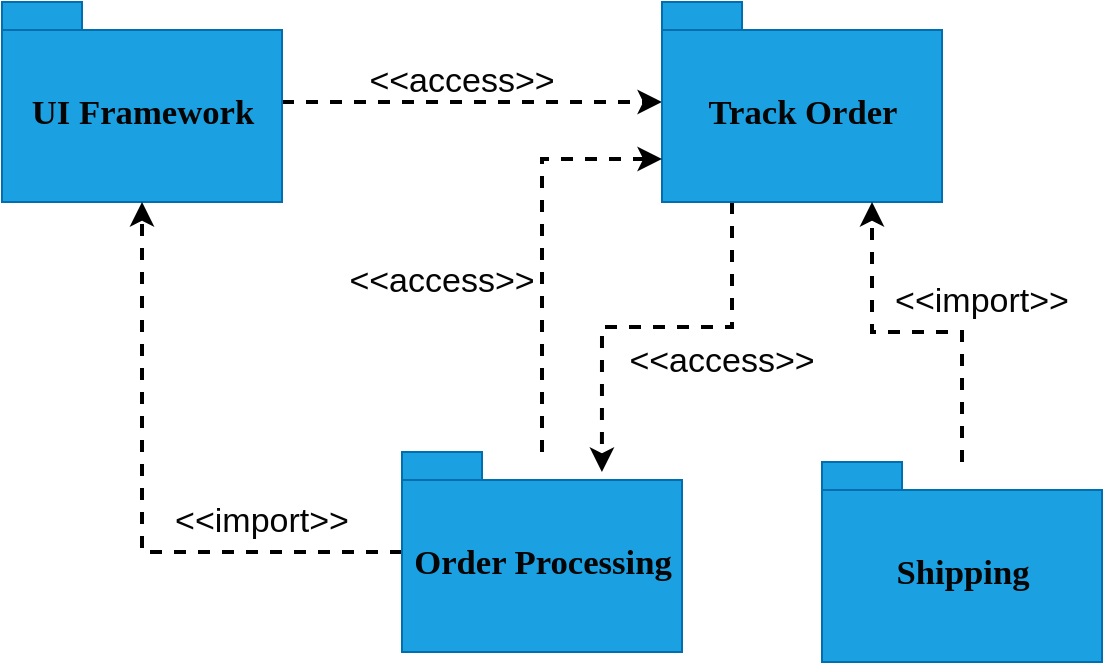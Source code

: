 <mxfile version="13.11.0" type="device"><diagram id="qhAmyqn7VT0SlyxkNgUs" name="Page-1"><mxGraphModel dx="1422" dy="762" grid="1" gridSize="10" guides="1" tooltips="1" connect="1" arrows="1" fold="1" page="1" pageScale="1" pageWidth="827" pageHeight="1169" math="0" shadow="0"><root><mxCell id="0"/><mxCell id="1" parent="0"/><mxCell id="qc3cAD8jF4R9-FCksxeT-4" style="edgeStyle=orthogonalEdgeStyle;rounded=0;orthogonalLoop=1;jettySize=auto;html=1;fontColor=#050505;dashed=1;strokeWidth=2;" edge="1" parent="1" source="qc3cAD8jF4R9-FCksxeT-1" target="qc3cAD8jF4R9-FCksxeT-3"><mxGeometry relative="1" as="geometry"/></mxCell><mxCell id="qc3cAD8jF4R9-FCksxeT-1" value="&lt;span style=&quot;font-size: 13.0pt ; line-height: 115% ; font-family: &amp;#34;times new roman&amp;#34; , serif&quot;&gt;UI Framework&lt;/span&gt;" style="shape=folder;fontStyle=1;spacingTop=10;tabWidth=40;tabHeight=14;tabPosition=left;html=1;fillColor=#1ba1e2;strokeColor=#006EAF;fontColor=#050505;" vertex="1" parent="1"><mxGeometry x="150" y="310" width="140" height="100" as="geometry"/></mxCell><mxCell id="qc3cAD8jF4R9-FCksxeT-13" style="edgeStyle=orthogonalEdgeStyle;rounded=0;orthogonalLoop=1;jettySize=auto;html=1;exitX=0.25;exitY=1;exitDx=0;exitDy=0;exitPerimeter=0;entryX=0.714;entryY=0.1;entryDx=0;entryDy=0;entryPerimeter=0;dashed=1;strokeWidth=2;fontColor=#050505;" edge="1" parent="1" source="qc3cAD8jF4R9-FCksxeT-3" target="qc3cAD8jF4R9-FCksxeT-7"><mxGeometry relative="1" as="geometry"/></mxCell><mxCell id="qc3cAD8jF4R9-FCksxeT-3" value="&lt;span style=&quot;font-size: 13.0pt ; line-height: 115% ; font-family: &amp;#34;times new roman&amp;#34; , serif&quot;&gt;Track Order&lt;/span&gt;" style="shape=folder;fontStyle=1;spacingTop=10;tabWidth=40;tabHeight=14;tabPosition=left;html=1;fillColor=#1ba1e2;strokeColor=#006EAF;fontColor=#050505;" vertex="1" parent="1"><mxGeometry x="480" y="310" width="140" height="100" as="geometry"/></mxCell><mxCell id="qc3cAD8jF4R9-FCksxeT-6" style="edgeStyle=orthogonalEdgeStyle;rounded=0;orthogonalLoop=1;jettySize=auto;html=1;dashed=1;strokeWidth=2;fontColor=#050505;entryX=0.75;entryY=1;entryDx=0;entryDy=0;entryPerimeter=0;" edge="1" parent="1" source="qc3cAD8jF4R9-FCksxeT-5" target="qc3cAD8jF4R9-FCksxeT-3"><mxGeometry relative="1" as="geometry"><mxPoint x="580" y="420" as="targetPoint"/></mxGeometry></mxCell><mxCell id="qc3cAD8jF4R9-FCksxeT-5" value="&lt;span style=&quot;font-size: 13.0pt ; line-height: 115% ; font-family: &amp;#34;times new roman&amp;#34; , serif&quot;&gt;Shipping&lt;/span&gt;" style="shape=folder;fontStyle=1;spacingTop=10;tabWidth=40;tabHeight=14;tabPosition=left;html=1;fillColor=#1ba1e2;strokeColor=#006EAF;fontColor=#050505;" vertex="1" parent="1"><mxGeometry x="560" y="540" width="140" height="100" as="geometry"/></mxCell><mxCell id="qc3cAD8jF4R9-FCksxeT-12" style="edgeStyle=orthogonalEdgeStyle;rounded=0;orthogonalLoop=1;jettySize=auto;html=1;entryX=0;entryY=0;entryDx=0;entryDy=78.5;entryPerimeter=0;dashed=1;strokeWidth=2;fontColor=#050505;" edge="1" parent="1" source="qc3cAD8jF4R9-FCksxeT-7" target="qc3cAD8jF4R9-FCksxeT-3"><mxGeometry relative="1" as="geometry"/></mxCell><mxCell id="qc3cAD8jF4R9-FCksxeT-14" style="edgeStyle=orthogonalEdgeStyle;rounded=0;orthogonalLoop=1;jettySize=auto;html=1;entryX=0.5;entryY=1;entryDx=0;entryDy=0;entryPerimeter=0;dashed=1;strokeWidth=2;fontColor=#050505;" edge="1" parent="1" source="qc3cAD8jF4R9-FCksxeT-7" target="qc3cAD8jF4R9-FCksxeT-1"><mxGeometry relative="1" as="geometry"/></mxCell><mxCell id="qc3cAD8jF4R9-FCksxeT-7" value="&lt;span style=&quot;font-size: 13.0pt ; line-height: 115% ; font-family: &amp;#34;times new roman&amp;#34; , serif&quot;&gt;Order Processing&lt;/span&gt;" style="shape=folder;fontStyle=1;spacingTop=10;tabWidth=40;tabHeight=14;tabPosition=left;html=1;fillColor=#1ba1e2;strokeColor=#006EAF;fontColor=#050505;" vertex="1" parent="1"><mxGeometry x="350" y="535" width="140" height="100" as="geometry"/></mxCell><mxCell id="qc3cAD8jF4R9-FCksxeT-15" value="&lt;font style=&quot;font-size: 17px&quot;&gt;&amp;lt;&amp;lt;access&amp;gt;&amp;gt;&lt;/font&gt;" style="text;html=1;strokeColor=none;fillColor=none;align=center;verticalAlign=middle;whiteSpace=wrap;rounded=0;fontColor=#050505;" vertex="1" parent="1"><mxGeometry x="350" y="440" width="40" height="20" as="geometry"/></mxCell><mxCell id="qc3cAD8jF4R9-FCksxeT-16" value="&lt;font style=&quot;font-size: 17px&quot;&gt;&amp;lt;&amp;lt;access&amp;gt;&amp;gt;&lt;/font&gt;" style="text;html=1;strokeColor=none;fillColor=none;align=center;verticalAlign=middle;whiteSpace=wrap;rounded=0;fontColor=#050505;" vertex="1" parent="1"><mxGeometry x="490" y="480" width="40" height="20" as="geometry"/></mxCell><mxCell id="qc3cAD8jF4R9-FCksxeT-18" value="&lt;font style=&quot;font-size: 17px&quot;&gt;&amp;lt;&amp;lt;access&amp;gt;&amp;gt;&lt;/font&gt;" style="text;html=1;strokeColor=none;fillColor=none;align=center;verticalAlign=middle;whiteSpace=wrap;rounded=0;fontColor=#050505;" vertex="1" parent="1"><mxGeometry x="360" y="340" width="40" height="20" as="geometry"/></mxCell><mxCell id="qc3cAD8jF4R9-FCksxeT-19" value="&lt;font style=&quot;font-size: 17px&quot;&gt;&amp;lt;&amp;lt;import&amp;gt;&amp;gt;&lt;/font&gt;" style="text;html=1;strokeColor=none;fillColor=none;align=center;verticalAlign=middle;whiteSpace=wrap;rounded=0;fontColor=#050505;" vertex="1" parent="1"><mxGeometry x="620" y="450" width="40" height="20" as="geometry"/></mxCell><mxCell id="qc3cAD8jF4R9-FCksxeT-20" value="&lt;font style=&quot;font-size: 17px&quot;&gt;&amp;lt;&amp;lt;import&amp;gt;&amp;gt;&lt;/font&gt;" style="text;html=1;strokeColor=none;fillColor=none;align=center;verticalAlign=middle;whiteSpace=wrap;rounded=0;fontColor=#050505;" vertex="1" parent="1"><mxGeometry x="260" y="560" width="40" height="20" as="geometry"/></mxCell></root></mxGraphModel></diagram></mxfile>